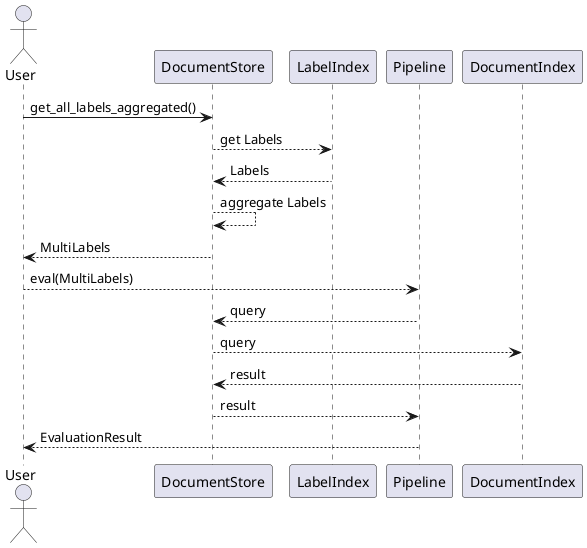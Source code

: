 @startuml
actor User
User -> DocumentStore: get_all_labels_aggregated()
DocumentStore --> LabelIndex: get Labels
LabelIndex --> DocumentStore: Labels
DocumentStore --> DocumentStore: aggregate Labels
DocumentStore --> User: MultiLabels
User --> Pipeline: eval(MultiLabels)
Pipeline --> DocumentStore: query
DocumentStore --> DocumentIndex: query
DocumentIndex --> DocumentStore: result
DocumentStore --> Pipeline: result
Pipeline --> User: EvaluationResult
@enduml
